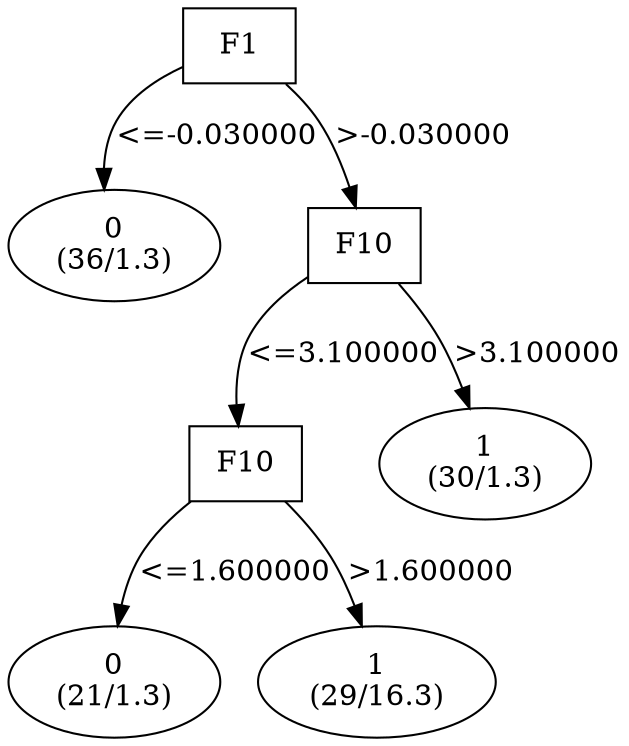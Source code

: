 digraph YaDT {
n0 [ shape=box, label="F1\n"]
n0 -> n1 [label="<=-0.030000"]
n1 [ shape=ellipse, label="0\n(36/1.3)"]
n0 -> n2 [label=">-0.030000"]
n2 [ shape=box, label="F10\n"]
n2 -> n3 [label="<=3.100000"]
n3 [ shape=box, label="F10\n"]
n3 -> n4 [label="<=1.600000"]
n4 [ shape=ellipse, label="0\n(21/1.3)"]
n3 -> n5 [label=">1.600000"]
n5 [ shape=ellipse, label="1\n(29/16.3)"]
n2 -> n7 [label=">3.100000"]
n7 [ shape=ellipse, label="1\n(30/1.3)"]
}
